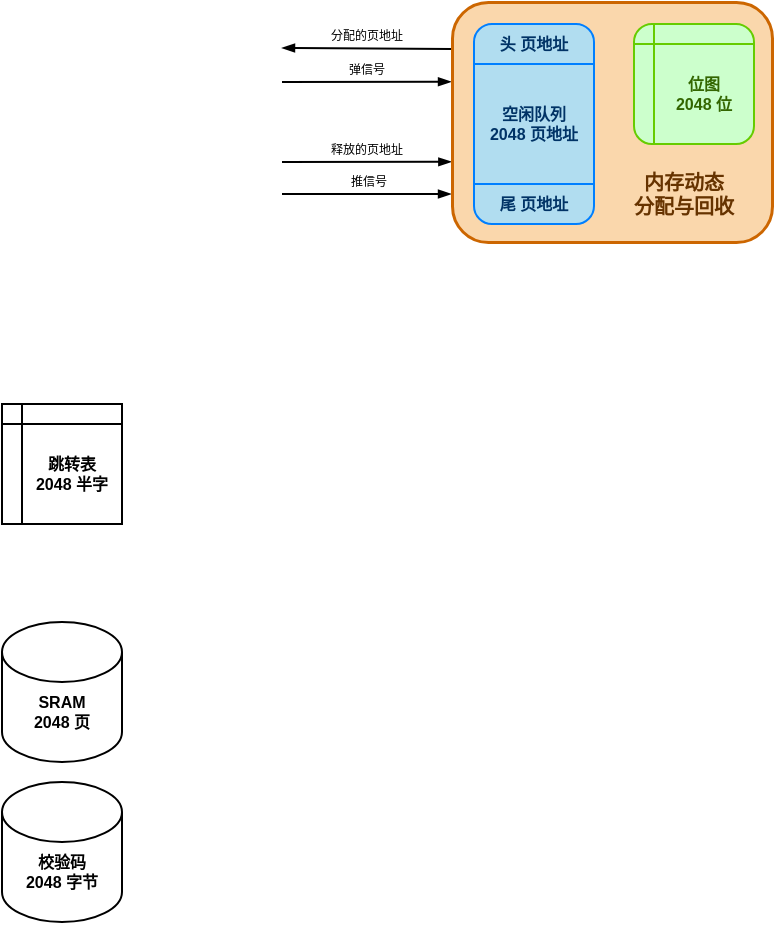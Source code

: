 <mxfile version="24.2.5" type="device">
  <diagram id="C5RBs43oDa-KdzZeNtuy" name="Page-1">
    <mxGraphModel dx="638" dy="371" grid="1" gridSize="10" guides="1" tooltips="1" connect="1" arrows="1" fold="1" page="1" pageScale="1" pageWidth="827" pageHeight="1169" math="0" shadow="0">
      <root>
        <mxCell id="WIyWlLk6GJQsqaUBKTNV-0" />
        <mxCell id="WIyWlLk6GJQsqaUBKTNV-1" parent="WIyWlLk6GJQsqaUBKTNV-0" />
        <mxCell id="aq9vu6tbdxD4DeEx1tog-96" value="分配的页地址" style="edgeStyle=orthogonalEdgeStyle;rounded=0;orthogonalLoop=1;jettySize=auto;html=1;exitX=-0.002;exitY=0.196;exitDx=0;exitDy=0;exitPerimeter=0;fontFamily=Helvetica;fontSize=6;fontColor=default;endArrow=blockThin;endFill=1;endSize=4;startSize=4;labelPosition=center;verticalLabelPosition=top;align=center;verticalAlign=bottom;" edge="1" parent="WIyWlLk6GJQsqaUBKTNV-1" source="aq9vu6tbdxD4DeEx1tog-84">
          <mxGeometry relative="1" as="geometry">
            <mxPoint x="480" y="463" as="targetPoint" />
          </mxGeometry>
        </mxCell>
        <mxCell id="aq9vu6tbdxD4DeEx1tog-97" value="&lt;font style=&quot;font-size: 6px;&quot;&gt;弹信号&lt;/font&gt;" style="endArrow=blockThin;startArrow=none;html=1;rounded=0;fontFamily=Helvetica;fontSize=6;fontColor=default;entryX=-0.003;entryY=0.332;entryDx=0;entryDy=0;entryPerimeter=0;startFill=0;endFill=1;verticalAlign=bottom;horizontal=1;labelPosition=center;verticalLabelPosition=top;align=center;strokeWidth=1;endSize=4;startSize=4;" edge="1" parent="WIyWlLk6GJQsqaUBKTNV-1" target="aq9vu6tbdxD4DeEx1tog-84">
          <mxGeometry width="50" height="50" relative="1" as="geometry">
            <mxPoint x="480" y="480" as="sourcePoint" />
            <mxPoint x="530" y="490" as="targetPoint" />
            <mxPoint as="offset" />
          </mxGeometry>
        </mxCell>
        <mxCell id="aq9vu6tbdxD4DeEx1tog-105" value="" style="edgeLabel;html=1;align=center;verticalAlign=middle;resizable=0;points=[];strokeColor=default;fontFamily=Helvetica;fontSize=12;fontColor=default;fillColor=default;" vertex="1" connectable="0" parent="aq9vu6tbdxD4DeEx1tog-97">
          <mxGeometry x="0.372" y="-1" relative="1" as="geometry">
            <mxPoint as="offset" />
          </mxGeometry>
        </mxCell>
        <mxCell id="aq9vu6tbdxD4DeEx1tog-106" value="" style="edgeLabel;html=1;align=center;verticalAlign=middle;resizable=0;points=[];strokeColor=default;fontFamily=Helvetica;fontSize=12;fontColor=default;fillColor=default;" vertex="1" connectable="0" parent="aq9vu6tbdxD4DeEx1tog-97">
          <mxGeometry x="-0.066" y="-1" relative="1" as="geometry">
            <mxPoint as="offset" />
          </mxGeometry>
        </mxCell>
        <mxCell id="aq9vu6tbdxD4DeEx1tog-98" value="&lt;font style=&quot;font-size: 6px;&quot;&gt;推信号&lt;/font&gt;" style="endArrow=blockThin;startArrow=none;html=1;rounded=0;fontFamily=Helvetica;fontSize=6;fontColor=default;entryX=-0.003;entryY=0.8;entryDx=0;entryDy=0;entryPerimeter=0;startFill=0;endFill=1;verticalAlign=bottom;labelPosition=center;verticalLabelPosition=top;align=center;startSize=4;endSize=4;" edge="1" parent="WIyWlLk6GJQsqaUBKTNV-1" target="aq9vu6tbdxD4DeEx1tog-84">
          <mxGeometry width="50" height="50" relative="1" as="geometry">
            <mxPoint x="480" y="536" as="sourcePoint" />
            <mxPoint x="560" y="520" as="targetPoint" />
          </mxGeometry>
        </mxCell>
        <mxCell id="aq9vu6tbdxD4DeEx1tog-99" value="" style="endArrow=blockThin;startArrow=none;html=1;rounded=0;fontFamily=Helvetica;fontSize=10;fontColor=default;entryX=-0.002;entryY=0.666;entryDx=0;entryDy=0;entryPerimeter=0;startFill=0;endFill=1;labelPosition=center;verticalLabelPosition=top;align=center;verticalAlign=bottom;endSize=4;startSize=4;" edge="1" parent="WIyWlLk6GJQsqaUBKTNV-1" target="aq9vu6tbdxD4DeEx1tog-84">
          <mxGeometry width="50" height="50" relative="1" as="geometry">
            <mxPoint x="480" y="520" as="sourcePoint" />
            <mxPoint x="610" y="554" as="targetPoint" />
          </mxGeometry>
        </mxCell>
        <mxCell id="aq9vu6tbdxD4DeEx1tog-108" value="释放的页地址" style="edgeLabel;html=1;align=center;verticalAlign=bottom;resizable=0;points=[];strokeColor=default;fontFamily=Helvetica;fontSize=6;fontColor=default;fillColor=default;labelPosition=center;verticalLabelPosition=top;" vertex="1" connectable="0" parent="aq9vu6tbdxD4DeEx1tog-99">
          <mxGeometry x="-0.011" y="-1" relative="1" as="geometry">
            <mxPoint y="-1" as="offset" />
          </mxGeometry>
        </mxCell>
        <mxCell id="aq9vu6tbdxD4DeEx1tog-58" value="" style="group" vertex="1" connectable="0" parent="WIyWlLk6GJQsqaUBKTNV-1">
          <mxGeometry x="340" y="750" width="60" height="70" as="geometry" />
        </mxCell>
        <mxCell id="aq9vu6tbdxD4DeEx1tog-9" value="" style="shape=cylinder3;whiteSpace=wrap;html=1;boundedLbl=1;backgroundOutline=1;size=15;" vertex="1" parent="aq9vu6tbdxD4DeEx1tog-58">
          <mxGeometry width="60" height="70" as="geometry" />
        </mxCell>
        <mxCell id="aq9vu6tbdxD4DeEx1tog-29" value="SRAM&lt;div&gt;&lt;span style=&quot;background-color: initial;&quot;&gt;2048 页&lt;/span&gt;&lt;/div&gt;" style="text;html=1;align=center;verticalAlign=middle;whiteSpace=wrap;rounded=0;fontSize=8;fontStyle=1" vertex="1" parent="aq9vu6tbdxD4DeEx1tog-58">
          <mxGeometry y="30" width="60" height="30" as="geometry" />
        </mxCell>
        <mxCell id="aq9vu6tbdxD4DeEx1tog-60" value="" style="group" vertex="1" connectable="0" parent="WIyWlLk6GJQsqaUBKTNV-1">
          <mxGeometry x="340" y="830" width="60" height="70" as="geometry" />
        </mxCell>
        <mxCell id="aq9vu6tbdxD4DeEx1tog-57" value="" style="shape=cylinder3;whiteSpace=wrap;html=1;boundedLbl=1;backgroundOutline=1;size=15;strokeColor=default;align=center;verticalAlign=middle;fontFamily=Helvetica;fontSize=12;fontColor=default;fillColor=default;" vertex="1" parent="aq9vu6tbdxD4DeEx1tog-60">
          <mxGeometry width="60" height="70" as="geometry" />
        </mxCell>
        <mxCell id="aq9vu6tbdxD4DeEx1tog-59" value="&lt;div&gt;&lt;span style=&quot;background-color: initial;&quot;&gt;校验码&lt;/span&gt;&lt;/div&gt;&lt;div&gt;&lt;span style=&quot;background-color: initial;&quot;&gt;2048 字节&lt;/span&gt;&lt;/div&gt;" style="text;html=1;align=center;verticalAlign=middle;whiteSpace=wrap;rounded=0;fontSize=8;fontStyle=1" vertex="1" parent="aq9vu6tbdxD4DeEx1tog-60">
          <mxGeometry y="30" width="60" height="30" as="geometry" />
        </mxCell>
        <mxCell id="aq9vu6tbdxD4DeEx1tog-68" value="" style="group;fillColor=#b0e3e6;strokeColor=#0e8088;" vertex="1" connectable="0" parent="WIyWlLk6GJQsqaUBKTNV-1">
          <mxGeometry x="340" y="641" width="60" height="60" as="geometry" />
        </mxCell>
        <mxCell id="aq9vu6tbdxD4DeEx1tog-61" value="" style="shape=internalStorage;whiteSpace=wrap;html=1;backgroundOutline=1;strokeColor=default;align=center;verticalAlign=middle;fontFamily=Helvetica;fontSize=12;fontColor=default;fillColor=default;dx=10;dy=10;" vertex="1" parent="aq9vu6tbdxD4DeEx1tog-68">
          <mxGeometry width="60" height="60" as="geometry" />
        </mxCell>
        <mxCell id="aq9vu6tbdxD4DeEx1tog-62" value="跳转表&lt;div&gt;2048 半字&lt;br&gt;&lt;/div&gt;" style="text;html=1;align=center;verticalAlign=middle;whiteSpace=wrap;rounded=0;fontSize=8;fontStyle=1" vertex="1" parent="aq9vu6tbdxD4DeEx1tog-68">
          <mxGeometry x="10" y="10" width="50" height="50" as="geometry" />
        </mxCell>
        <mxCell id="aq9vu6tbdxD4DeEx1tog-111" value="" style="group" vertex="1" connectable="0" parent="WIyWlLk6GJQsqaUBKTNV-1">
          <mxGeometry x="565" y="440" width="161" height="120" as="geometry" />
        </mxCell>
        <mxCell id="aq9vu6tbdxD4DeEx1tog-84" value="" style="rounded=1;whiteSpace=wrap;html=1;align=center;verticalAlign=middle;fontFamily=Helvetica;fontSize=12;fillColor=#fad7ac;strokeColor=#CC6600;strokeWidth=1.5;points=[[0,0,0,0,0],[0,0.25,0,0,0],[0,0.5,0,0,0],[0,0.75,0,0,0],[0,1,0,0,0],[0.25,0,0,0,0],[0.25,1,0,0,0],[0.5,0,0,0,0],[0.5,1,0,0,0],[0.75,0,0,0,0],[0.75,1,0,0,0],[1,0,0,0,0],[1,0.25,0,0,0],[1,0.5,0,0,0],[1,0.75,0,0,0],[1,1,0,0,0]];" vertex="1" parent="aq9vu6tbdxD4DeEx1tog-111">
          <mxGeometry width="160" height="120" as="geometry" />
        </mxCell>
        <mxCell id="aq9vu6tbdxD4DeEx1tog-70" value="" style="group;fillColor=none;" vertex="1" connectable="0" parent="aq9vu6tbdxD4DeEx1tog-111">
          <mxGeometry x="91" y="11" width="60" height="60" as="geometry" />
        </mxCell>
        <mxCell id="aq9vu6tbdxD4DeEx1tog-71" value="" style="shape=internalStorage;whiteSpace=wrap;html=1;backgroundOutline=1;strokeColor=#66CC00;align=center;verticalAlign=middle;fontFamily=Helvetica;fontSize=12;fontColor=default;fillColor=#CCFFCC;dx=10;dy=10;rounded=1;" vertex="1" parent="aq9vu6tbdxD4DeEx1tog-70">
          <mxGeometry width="60" height="60" as="geometry" />
        </mxCell>
        <mxCell id="aq9vu6tbdxD4DeEx1tog-72" value="&lt;div&gt;位图&lt;/div&gt;&lt;div&gt;&lt;div&gt;2048 位&lt;br&gt;&lt;/div&gt;&lt;/div&gt;" style="text;html=1;align=center;verticalAlign=middle;whiteSpace=wrap;rounded=0;fontSize=8;fontStyle=1;fillColor=none;strokeColor=none;fontColor=#336600;" vertex="1" parent="aq9vu6tbdxD4DeEx1tog-70">
          <mxGeometry x="10" y="10" width="50" height="50" as="geometry" />
        </mxCell>
        <mxCell id="aq9vu6tbdxD4DeEx1tog-85" value="&lt;div style=&quot;font-size: 10px;&quot;&gt;&lt;font&gt;内存动态&lt;br style=&quot;font-size: 10px;&quot;&gt;分配与回收&lt;/font&gt;&lt;/div&gt;" style="text;html=1;align=center;verticalAlign=middle;whiteSpace=wrap;rounded=0;fontSize=10;fontStyle=1;fontColor=#663300;" vertex="1" parent="aq9vu6tbdxD4DeEx1tog-111">
          <mxGeometry x="71" y="81" width="90" height="30" as="geometry" />
        </mxCell>
        <mxCell id="aq9vu6tbdxD4DeEx1tog-86" value="" style="group;rounded=0;" vertex="1" connectable="0" parent="aq9vu6tbdxD4DeEx1tog-111">
          <mxGeometry x="11" y="11" width="60" height="100" as="geometry" />
        </mxCell>
        <mxCell id="aq9vu6tbdxD4DeEx1tog-63" value="" style="shape=process;whiteSpace=wrap;html=1;backgroundOutline=1;strokeColor=#007FFF;align=center;verticalAlign=middle;fontFamily=Helvetica;fontSize=12;fillColor=#b1ddf0;rotation=90;size=0.2;rounded=1;" vertex="1" parent="aq9vu6tbdxD4DeEx1tog-86">
          <mxGeometry x="-20" y="20" width="100" height="60" as="geometry" />
        </mxCell>
        <mxCell id="aq9vu6tbdxD4DeEx1tog-64" value="&lt;div&gt;空闲队列&lt;/div&gt;&lt;div&gt;2048 页地址&lt;br&gt;&lt;/div&gt;" style="text;html=1;align=center;verticalAlign=middle;whiteSpace=wrap;rounded=0;fontSize=8;fontStyle=1;fontColor=#003366;" vertex="1" parent="aq9vu6tbdxD4DeEx1tog-86">
          <mxGeometry y="20" width="60" height="60" as="geometry" />
        </mxCell>
        <mxCell id="aq9vu6tbdxD4DeEx1tog-66" value="尾 页地址" style="text;html=1;align=center;verticalAlign=middle;whiteSpace=wrap;rounded=0;fontSize=8;fontStyle=1;fontColor=#003366;" vertex="1" parent="aq9vu6tbdxD4DeEx1tog-86">
          <mxGeometry y="80" width="60" height="20" as="geometry" />
        </mxCell>
        <mxCell id="aq9vu6tbdxD4DeEx1tog-65" value="头 页地址" style="text;html=1;align=center;verticalAlign=middle;whiteSpace=wrap;rounded=0;fontSize=8;fontStyle=1;fontColor=#003366;" vertex="1" parent="aq9vu6tbdxD4DeEx1tog-86">
          <mxGeometry width="60" height="20" as="geometry" />
        </mxCell>
      </root>
    </mxGraphModel>
  </diagram>
</mxfile>
